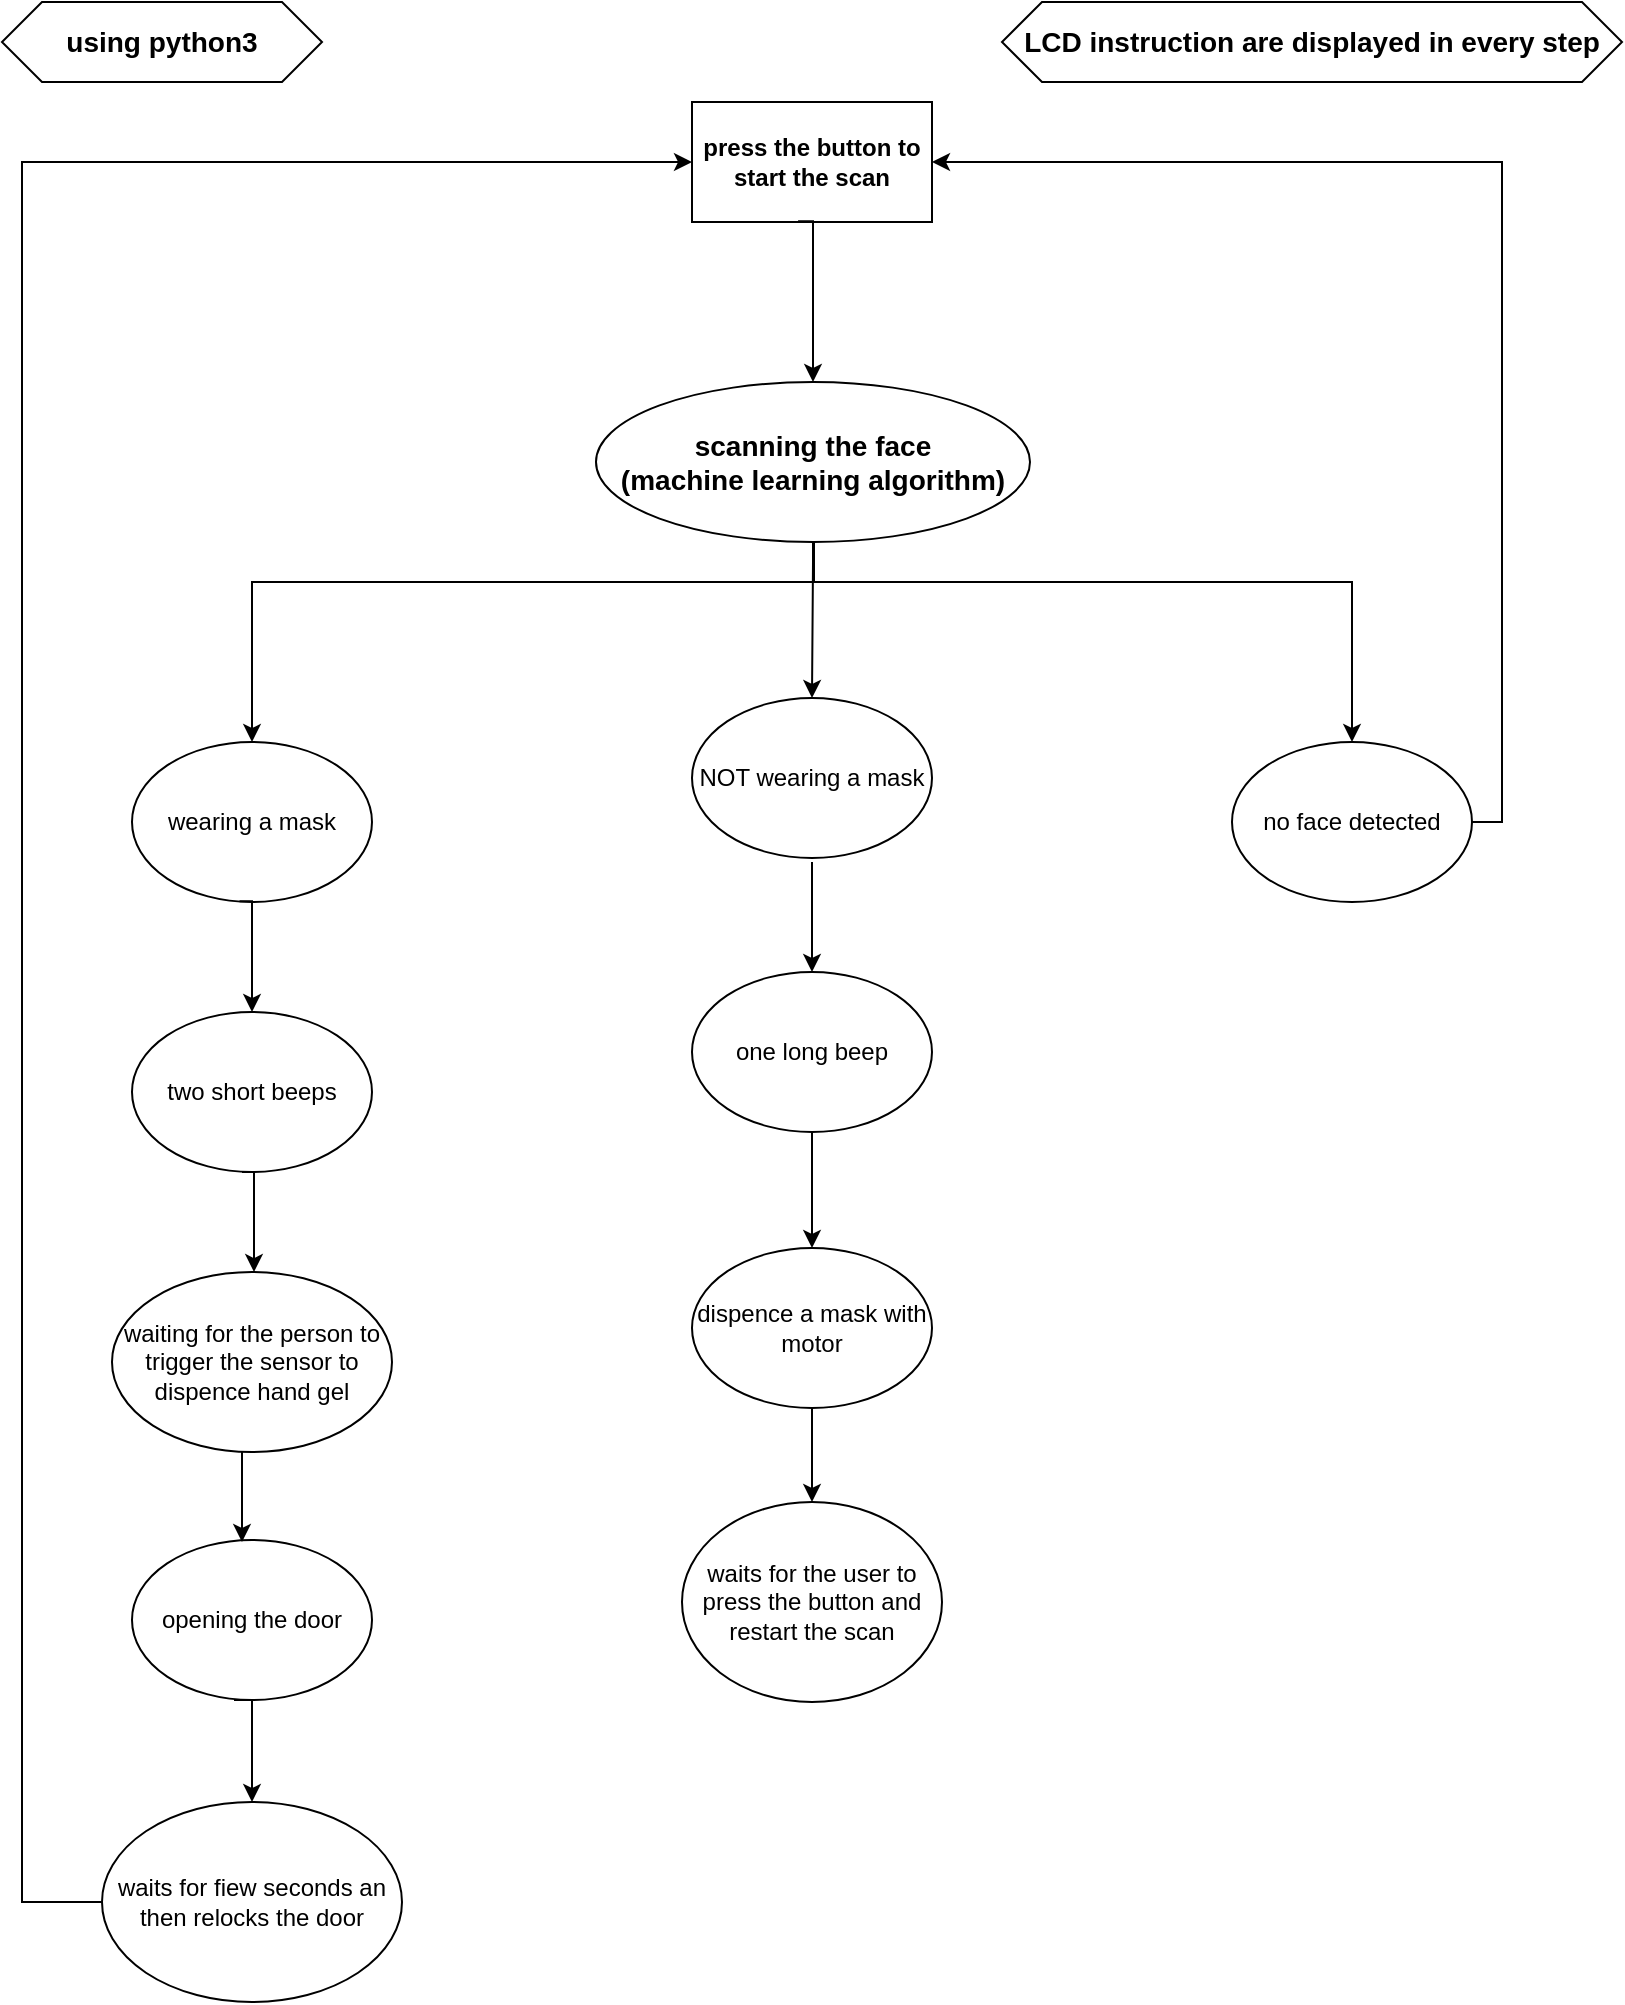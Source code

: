<mxfile version="15.4.0" type="device"><diagram id="tIXUbq_c8lujyBG9gbaX" name="Page-1"><mxGraphModel dx="1278" dy="607" grid="1" gridSize="10" guides="1" tooltips="1" connect="1" arrows="1" fold="1" page="1" pageScale="1" pageWidth="850" pageHeight="1100" math="0" shadow="0"><root><mxCell id="0"/><mxCell id="1" parent="0"/><mxCell id="FJOszwYoW3CxTNrwq6h_-1" value="&lt;b&gt;press the button to start the scan&lt;/b&gt;" style="rounded=0;whiteSpace=wrap;html=1;" vertex="1" parent="1"><mxGeometry x="365" y="60" width="120" height="60" as="geometry"/></mxCell><mxCell id="FJOszwYoW3CxTNrwq6h_-3" value="&lt;font style=&quot;font-size: 14px&quot;&gt;&lt;b&gt;scanning the face&lt;br&gt;(machine learning algorithm)&lt;/b&gt;&lt;/font&gt;" style="ellipse;whiteSpace=wrap;html=1;" vertex="1" parent="1"><mxGeometry x="317" y="200" width="217" height="80" as="geometry"/></mxCell><mxCell id="FJOszwYoW3CxTNrwq6h_-7" value="wearing a mask" style="ellipse;whiteSpace=wrap;html=1;" vertex="1" parent="1"><mxGeometry x="85" y="380" width="120" height="80" as="geometry"/></mxCell><mxCell id="FJOszwYoW3CxTNrwq6h_-8" value="NOT wearing a mask" style="ellipse;whiteSpace=wrap;html=1;" vertex="1" parent="1"><mxGeometry x="365" y="358" width="120" height="80" as="geometry"/></mxCell><mxCell id="FJOszwYoW3CxTNrwq6h_-9" value="no face detected" style="ellipse;whiteSpace=wrap;html=1;" vertex="1" parent="1"><mxGeometry x="635" y="380" width="120" height="80" as="geometry"/></mxCell><mxCell id="FJOszwYoW3CxTNrwq6h_-10" value="two short beeps" style="ellipse;whiteSpace=wrap;html=1;" vertex="1" parent="1"><mxGeometry x="85" y="515" width="120" height="80" as="geometry"/></mxCell><mxCell id="FJOszwYoW3CxTNrwq6h_-11" value="waiting for the person to trigger the sensor to dispence hand gel" style="ellipse;whiteSpace=wrap;html=1;" vertex="1" parent="1"><mxGeometry x="75" y="645" width="140" height="90" as="geometry"/></mxCell><mxCell id="FJOszwYoW3CxTNrwq6h_-13" value="opening the door" style="ellipse;whiteSpace=wrap;html=1;" vertex="1" parent="1"><mxGeometry x="85" y="779" width="120" height="80" as="geometry"/></mxCell><mxCell id="FJOszwYoW3CxTNrwq6h_-14" value="waits for fiew seconds an then relocks the door" style="ellipse;whiteSpace=wrap;html=1;" vertex="1" parent="1"><mxGeometry x="70" y="910" width="150" height="100" as="geometry"/></mxCell><mxCell id="FJOszwYoW3CxTNrwq6h_-20" value="" style="endArrow=classic;html=1;rounded=0;edgeStyle=orthogonalEdgeStyle;exitX=0;exitY=0.5;exitDx=0;exitDy=0;entryX=0;entryY=0.5;entryDx=0;entryDy=0;" edge="1" parent="1" source="FJOszwYoW3CxTNrwq6h_-14" target="FJOszwYoW3CxTNrwq6h_-1"><mxGeometry width="50" height="50" relative="1" as="geometry"><mxPoint x="400" y="320" as="sourcePoint"/><mxPoint x="450" y="270" as="targetPoint"/><Array as="points"><mxPoint x="30" y="960"/><mxPoint x="30" y="90"/></Array></mxGeometry></mxCell><mxCell id="FJOszwYoW3CxTNrwq6h_-24" value="" style="endArrow=classic;html=1;rounded=0;edgeStyle=orthogonalEdgeStyle;entryX=1;entryY=0.5;entryDx=0;entryDy=0;" edge="1" parent="1" target="FJOszwYoW3CxTNrwq6h_-1"><mxGeometry width="50" height="50" relative="1" as="geometry"><mxPoint x="755" y="420" as="sourcePoint"/><mxPoint x="805" y="370" as="targetPoint"/><Array as="points"><mxPoint x="770" y="420"/><mxPoint x="770" y="90"/></Array></mxGeometry></mxCell><mxCell id="FJOszwYoW3CxTNrwq6h_-25" value="one long beep" style="ellipse;whiteSpace=wrap;html=1;" vertex="1" parent="1"><mxGeometry x="365" y="495" width="120" height="80" as="geometry"/></mxCell><mxCell id="FJOszwYoW3CxTNrwq6h_-26" value="dispence a mask with motor" style="ellipse;whiteSpace=wrap;html=1;" vertex="1" parent="1"><mxGeometry x="365" y="633" width="120" height="80" as="geometry"/></mxCell><mxCell id="FJOszwYoW3CxTNrwq6h_-27" value="waits for the user to press the button and restart the scan" style="ellipse;whiteSpace=wrap;html=1;" vertex="1" parent="1"><mxGeometry x="360" y="760" width="130" height="100" as="geometry"/></mxCell><mxCell id="FJOszwYoW3CxTNrwq6h_-28" value="" style="endArrow=classic;html=1;rounded=0;edgeStyle=orthogonalEdgeStyle;entryX=0.5;entryY=0;entryDx=0;entryDy=0;exitX=0.442;exitY=0.993;exitDx=0;exitDy=0;exitPerimeter=0;" edge="1" parent="1" source="FJOszwYoW3CxTNrwq6h_-1" target="FJOszwYoW3CxTNrwq6h_-3"><mxGeometry width="50" height="50" relative="1" as="geometry"><mxPoint x="330" y="180" as="sourcePoint"/><mxPoint x="380" y="130" as="targetPoint"/><Array as="points"><mxPoint x="425" y="120"/></Array></mxGeometry></mxCell><mxCell id="FJOszwYoW3CxTNrwq6h_-29" value="" style="endArrow=classic;html=1;rounded=0;edgeStyle=orthogonalEdgeStyle;entryX=0.5;entryY=0;entryDx=0;entryDy=0;exitX=0.5;exitY=1;exitDx=0;exitDy=0;" edge="1" parent="1" source="FJOszwYoW3CxTNrwq6h_-3" target="FJOszwYoW3CxTNrwq6h_-8"><mxGeometry width="50" height="50" relative="1" as="geometry"><mxPoint x="425" y="300" as="sourcePoint"/><mxPoint x="425" y="400.42" as="targetPoint"/><Array as="points"><mxPoint x="426" y="290"/></Array></mxGeometry></mxCell><mxCell id="FJOszwYoW3CxTNrwq6h_-32" value="" style="endArrow=classic;html=1;rounded=0;edgeStyle=orthogonalEdgeStyle;entryX=0.5;entryY=0;entryDx=0;entryDy=0;" edge="1" parent="1" target="FJOszwYoW3CxTNrwq6h_-7"><mxGeometry width="50" height="50" relative="1" as="geometry"><mxPoint x="426" y="280" as="sourcePoint"/><mxPoint x="230" y="240" as="targetPoint"/><Array as="points"><mxPoint x="426" y="280"/><mxPoint x="426" y="300"/><mxPoint x="145" y="300"/></Array></mxGeometry></mxCell><mxCell id="FJOszwYoW3CxTNrwq6h_-34" value="" style="endArrow=classic;html=1;rounded=0;edgeStyle=orthogonalEdgeStyle;exitX=0.448;exitY=0.995;exitDx=0;exitDy=0;exitPerimeter=0;entryX=0.5;entryY=0;entryDx=0;entryDy=0;" edge="1" parent="1" source="FJOszwYoW3CxTNrwq6h_-7" target="FJOszwYoW3CxTNrwq6h_-10"><mxGeometry width="50" height="50" relative="1" as="geometry"><mxPoint x="400" y="520" as="sourcePoint"/><mxPoint x="450" y="470" as="targetPoint"/><Array as="points"><mxPoint x="145" y="460"/></Array></mxGeometry></mxCell><mxCell id="FJOszwYoW3CxTNrwq6h_-35" value="" style="endArrow=classic;html=1;rounded=0;edgeStyle=orthogonalEdgeStyle;exitX=0.448;exitY=0.995;exitDx=0;exitDy=0;exitPerimeter=0;" edge="1" parent="1" target="FJOszwYoW3CxTNrwq6h_-11"><mxGeometry width="50" height="50" relative="1" as="geometry"><mxPoint x="140" y="595.0" as="sourcePoint"/><mxPoint x="146" y="640" as="targetPoint"/><Array as="points"><mxPoint x="146" y="595"/></Array></mxGeometry></mxCell><mxCell id="FJOszwYoW3CxTNrwq6h_-36" value="" style="endArrow=classic;html=1;rounded=0;edgeStyle=orthogonalEdgeStyle;" edge="1" parent="1"><mxGeometry width="50" height="50" relative="1" as="geometry"><mxPoint x="140" y="735" as="sourcePoint"/><mxPoint x="140" y="780" as="targetPoint"/><Array as="points"><mxPoint x="140" y="735"/></Array></mxGeometry></mxCell><mxCell id="FJOszwYoW3CxTNrwq6h_-37" value="" style="endArrow=classic;html=1;rounded=0;edgeStyle=orthogonalEdgeStyle;entryX=0.5;entryY=0;entryDx=0;entryDy=0;" edge="1" parent="1" target="FJOszwYoW3CxTNrwq6h_-14"><mxGeometry width="50" height="50" relative="1" as="geometry"><mxPoint x="136" y="859" as="sourcePoint"/><mxPoint x="136.24" y="914.4" as="targetPoint"/><Array as="points"><mxPoint x="145" y="859"/></Array></mxGeometry></mxCell><mxCell id="FJOszwYoW3CxTNrwq6h_-38" value="" style="endArrow=classic;html=1;rounded=0;edgeStyle=orthogonalEdgeStyle;entryX=0.5;entryY=0;entryDx=0;entryDy=0;" edge="1" parent="1" target="FJOszwYoW3CxTNrwq6h_-25"><mxGeometry width="50" height="50" relative="1" as="geometry"><mxPoint x="425" y="440" as="sourcePoint"/><mxPoint x="306.24" y="615.4" as="targetPoint"/><Array as="points"><mxPoint x="425" y="470"/><mxPoint x="425" y="470"/></Array></mxGeometry></mxCell><mxCell id="FJOszwYoW3CxTNrwq6h_-39" value="" style="endArrow=classic;html=1;rounded=0;edgeStyle=orthogonalEdgeStyle;entryX=0.5;entryY=0;entryDx=0;entryDy=0;exitX=0.5;exitY=1;exitDx=0;exitDy=0;" edge="1" parent="1" source="FJOszwYoW3CxTNrwq6h_-25" target="FJOszwYoW3CxTNrwq6h_-26"><mxGeometry width="50" height="50" relative="1" as="geometry"><mxPoint x="435" y="450" as="sourcePoint"/><mxPoint x="435" y="505" as="targetPoint"/><Array as="points"><mxPoint x="425" y="600"/><mxPoint x="425" y="600"/></Array></mxGeometry></mxCell><mxCell id="FJOszwYoW3CxTNrwq6h_-40" value="" style="endArrow=classic;html=1;rounded=0;edgeStyle=orthogonalEdgeStyle;entryX=0.5;entryY=0;entryDx=0;entryDy=0;exitX=0.5;exitY=1;exitDx=0;exitDy=0;" edge="1" parent="1" source="FJOszwYoW3CxTNrwq6h_-26" target="FJOszwYoW3CxTNrwq6h_-27"><mxGeometry width="50" height="50" relative="1" as="geometry"><mxPoint x="445" y="460" as="sourcePoint"/><mxPoint x="445" y="515" as="targetPoint"/><Array as="points"><mxPoint x="425" y="740"/><mxPoint x="425" y="740"/></Array></mxGeometry></mxCell><mxCell id="FJOszwYoW3CxTNrwq6h_-41" value="&lt;b&gt;&lt;font style=&quot;font-size: 14px&quot;&gt;LCD instruction are displayed in every step&lt;/font&gt;&lt;/b&gt;" style="shape=hexagon;perimeter=hexagonPerimeter2;whiteSpace=wrap;html=1;fixedSize=1;" vertex="1" parent="1"><mxGeometry x="520" y="10" width="310" height="40" as="geometry"/></mxCell><mxCell id="FJOszwYoW3CxTNrwq6h_-42" value="" style="endArrow=classic;html=1;rounded=0;edgeStyle=orthogonalEdgeStyle;entryX=0.5;entryY=0;entryDx=0;entryDy=0;exitX=0.5;exitY=1;exitDx=0;exitDy=0;" edge="1" parent="1" source="FJOszwYoW3CxTNrwq6h_-3" target="FJOszwYoW3CxTNrwq6h_-9"><mxGeometry width="50" height="50" relative="1" as="geometry"><mxPoint x="435.5" y="290" as="sourcePoint"/><mxPoint x="435" y="368" as="targetPoint"/><Array as="points"><mxPoint x="426" y="300"/><mxPoint x="695" y="300"/></Array></mxGeometry></mxCell><mxCell id="FJOszwYoW3CxTNrwq6h_-43" value="&lt;span style=&quot;font-size: 14px&quot;&gt;&lt;b&gt;using python3&lt;/b&gt;&lt;/span&gt;" style="shape=hexagon;perimeter=hexagonPerimeter2;whiteSpace=wrap;html=1;fixedSize=1;" vertex="1" parent="1"><mxGeometry x="20" y="10" width="160" height="40" as="geometry"/></mxCell></root></mxGraphModel></diagram></mxfile>